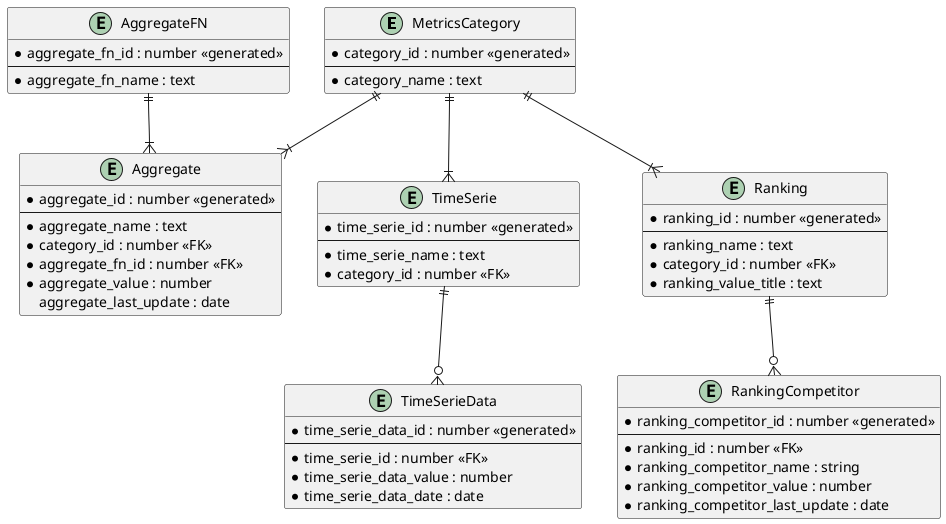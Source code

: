 ' database/database-metrics.puml
@startuml Database
' Global
entity MetricsCategory {
  * category_id : number <<generated>>
  --
  * category_name : text
}

' Aggregate
entity AggregateFN {
  * aggregate_fn_id : number <<generated>>
  --
  * aggregate_fn_name : text
}

entity Aggregate {
  * aggregate_id : number <<generated>>
  --
  * aggregate_name : text
  * category_id : number <<FK>>
  * aggregate_fn_id : number <<FK>>
  * aggregate_value : number
  aggregate_last_update : date
}

MetricsCategory ||--|{ Aggregate
AggregateFN ||--|{ Aggregate

' TimeSerie
entity TimeSerie {
  * time_serie_id : number <<generated>>
  --
  * time_serie_name : text
  * category_id : number <<FK>>
}

entity TimeSerieData {
  * time_serie_data_id : number <<generated>>
  --
  * time_serie_id : number <<FK>>
  * time_serie_data_value : number
  * time_serie_data_date : date
}

MetricsCategory ||--|{ TimeSerie
TimeSerie ||--o{ TimeSerieData

' Ranking
entity Ranking {
  * ranking_id : number <<generated>>
  --
  * ranking_name : text
  * category_id : number <<FK>>
  * ranking_value_title : text
}

entity RankingCompetitor {
  * ranking_competitor_id : number <<generated>>
  --
  * ranking_id : number <<FK>>
  * ranking_competitor_name : string
  * ranking_competitor_value : number
  * ranking_competitor_last_update : date
}

MetricsCategory ||--|{ Ranking
Ranking ||--o{ RankingCompetitor
@enduml